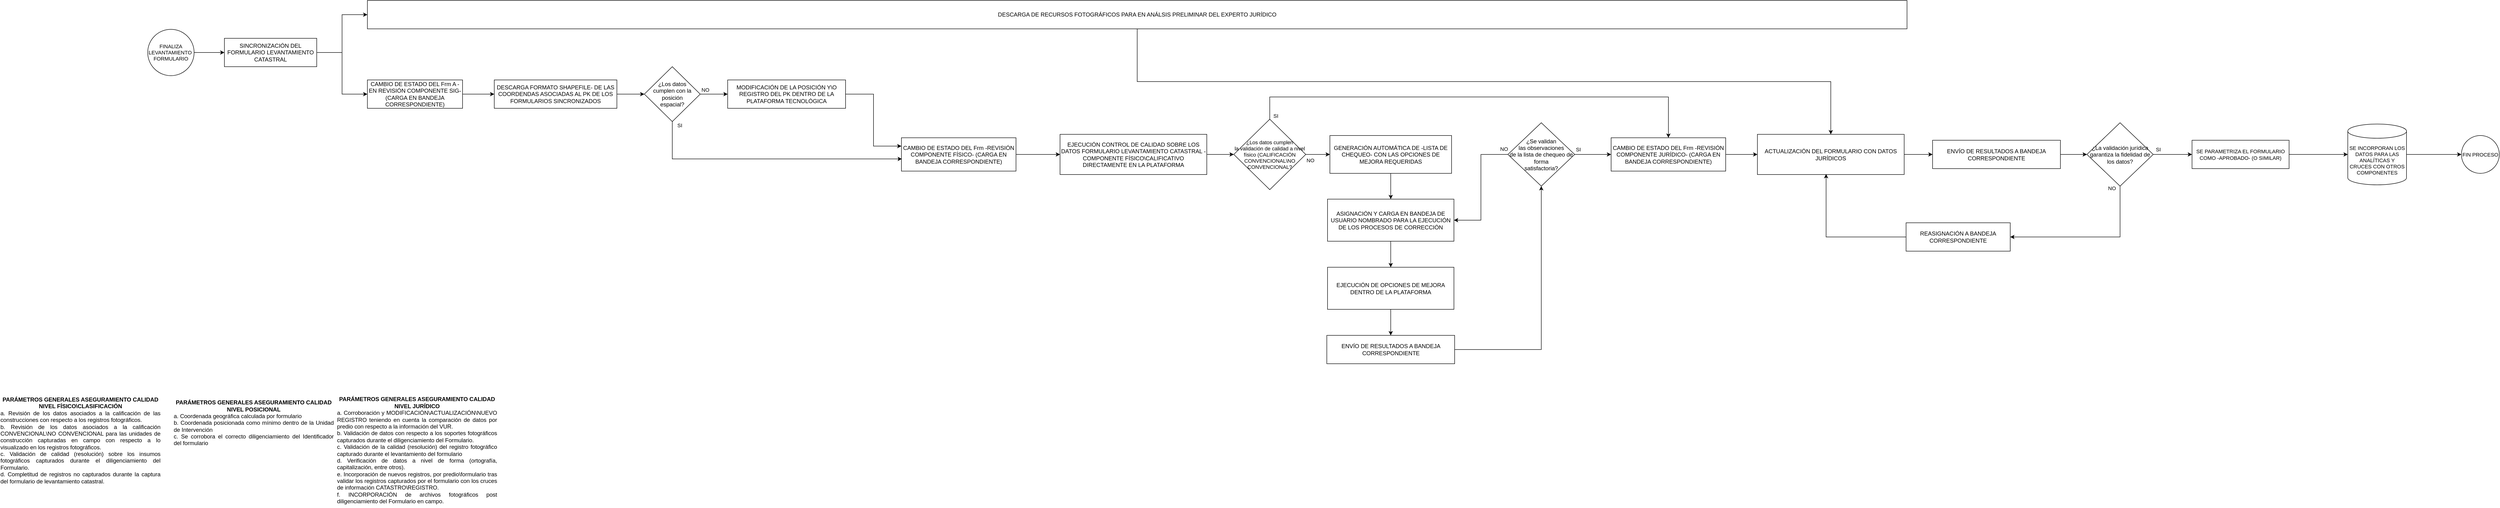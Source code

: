 <mxfile version="13.9.6" type="github">
  <diagram id="-2hV0M8G9xLFR0SR-_-U" name="Page-1">
    <mxGraphModel dx="2249" dy="762" grid="0" gridSize="10" guides="1" tooltips="1" connect="1" arrows="1" fold="1" page="1" pageScale="1" pageWidth="827" pageHeight="1169" background="#ffffff" math="0" shadow="0">
      <root>
        <mxCell id="0" />
        <mxCell id="1" parent="0" />
        <mxCell id="L6xL-HyGedE4mQC496hB-6" style="edgeStyle=orthogonalEdgeStyle;rounded=0;orthogonalLoop=1;jettySize=auto;html=1;entryX=0;entryY=0.5;entryDx=0;entryDy=0;" edge="1" parent="1" source="RrE3iOBBxHXa1KL4GIw2-1" target="RrE3iOBBxHXa1KL4GIw2-37">
          <mxGeometry relative="1" as="geometry" />
        </mxCell>
        <mxCell id="L6xL-HyGedE4mQC496hB-13" style="edgeStyle=orthogonalEdgeStyle;rounded=0;orthogonalLoop=1;jettySize=auto;html=1;entryX=0;entryY=0.5;entryDx=0;entryDy=0;" edge="1" parent="1" source="RrE3iOBBxHXa1KL4GIw2-1" target="L6xL-HyGedE4mQC496hB-12">
          <mxGeometry relative="1" as="geometry" />
        </mxCell>
        <mxCell id="RrE3iOBBxHXa1KL4GIw2-1" value="SINCRONIZACIÓN DEL FORMULARIO LEVANTAMIENTO CATASTRAL" style="rounded=0;whiteSpace=wrap;html=1;" parent="1" vertex="1">
          <mxGeometry x="-254" y="297" width="195" height="60" as="geometry" />
        </mxCell>
        <mxCell id="L6xL-HyGedE4mQC496hB-15" style="edgeStyle=orthogonalEdgeStyle;rounded=0;orthogonalLoop=1;jettySize=auto;html=1;entryX=0;entryY=0.5;entryDx=0;entryDy=0;" edge="1" parent="1" source="RrE3iOBBxHXa1KL4GIw2-3" target="RrE3iOBBxHXa1KL4GIw2-5">
          <mxGeometry relative="1" as="geometry" />
        </mxCell>
        <mxCell id="RrE3iOBBxHXa1KL4GIw2-3" value="EJECUCIÓN CONTROL DE CALIDAD SOBRE LOS DATOS FORMULARIO LEVANTAMIENTO CATASTRAL - COMPONENTE FÍSICO\CALIFICATIVO DIRECTAMENTE EN LA PLATAFORMA" style="rounded=0;whiteSpace=wrap;html=1;" parent="1" vertex="1">
          <mxGeometry x="1511" y="500" width="310" height="85" as="geometry" />
        </mxCell>
        <mxCell id="L6xL-HyGedE4mQC496hB-16" style="edgeStyle=orthogonalEdgeStyle;rounded=0;orthogonalLoop=1;jettySize=auto;html=1;" edge="1" parent="1" source="RrE3iOBBxHXa1KL4GIw2-5" target="L6xL-HyGedE4mQC496hB-3">
          <mxGeometry relative="1" as="geometry" />
        </mxCell>
        <mxCell id="L6xL-HyGedE4mQC496hB-43" style="edgeStyle=orthogonalEdgeStyle;rounded=0;orthogonalLoop=1;jettySize=auto;html=1;entryX=0.5;entryY=0;entryDx=0;entryDy=0;" edge="1" parent="1" source="RrE3iOBBxHXa1KL4GIw2-5" target="L6xL-HyGedE4mQC496hB-29">
          <mxGeometry relative="1" as="geometry">
            <Array as="points">
              <mxPoint x="1954" y="421" />
              <mxPoint x="2796" y="421" />
            </Array>
          </mxGeometry>
        </mxCell>
        <mxCell id="RrE3iOBBxHXa1KL4GIw2-5" value="¿Los datos cumplen &lt;br style=&quot;font-size: 11px;&quot;&gt;la validación de calidad a nivel físico (CALIFICACIÓN&lt;br style=&quot;font-size: 11px;&quot;&gt;CONVENCIONAL\NO&lt;br style=&quot;font-size: 11px;&quot;&gt;CONVENCIONAL?" style="rhombus;whiteSpace=wrap;html=1;fontSize=11;" parent="1" vertex="1">
          <mxGeometry x="1878" y="468" width="152" height="149" as="geometry" />
        </mxCell>
        <mxCell id="RrE3iOBBxHXa1KL4GIw2-8" value="&lt;b&gt;PARÁMETROS GENERALES ASEGURAMIENTO CALIDAD NIVEL JURÍDICO&lt;/b&gt;&lt;br&gt;&lt;div style=&quot;text-align: justify&quot;&gt;&lt;span&gt;a. Corroboración y MODIFICACIÓN\ACTUALIZACIÓN\NUEVO REGISTRO teniendo en cuenta la comparación de datos por predio con respecto a la información del VUR.&lt;/span&gt;&lt;/div&gt;&lt;div style=&quot;text-align: justify&quot;&gt;&lt;span&gt;b. Validación de datos con respecto a los soportes fotográficos capturados durante el diligenciamiento del Formulario.&lt;/span&gt;&lt;/div&gt;&lt;div style=&quot;text-align: justify&quot;&gt;&lt;span&gt;c. Validación de la calidad (resolución) del registro fotográfico capturado durante el levantamiento del formulario&lt;/span&gt;&lt;/div&gt;&lt;div style=&quot;text-align: justify&quot;&gt;&lt;span&gt;d. Verificación de datos a nivel de forma (ortografía, capitalización, entre otros).&lt;/span&gt;&lt;/div&gt;&lt;div style=&quot;text-align: justify&quot;&gt;&lt;span&gt;e. Incorporación de nuevos registros, por predio\formulario tras validar los registros capturados por el formulario con los cruces de información CATASTRO\REGISTRO.&lt;/span&gt;&lt;/div&gt;&lt;div style=&quot;text-align: justify&quot;&gt;&lt;span&gt;f. INCORPORACIÓN de archivos fotográficos post diligenciamiento del Formulario en campo.&lt;/span&gt;&lt;/div&gt;" style="text;html=1;strokeColor=none;fillColor=none;align=center;verticalAlign=middle;whiteSpace=wrap;rounded=0;" parent="1" vertex="1">
          <mxGeometry x="-17" y="1047" width="340" height="242" as="geometry" />
        </mxCell>
        <mxCell id="RrE3iOBBxHXa1KL4GIw2-9" value="&lt;b&gt;PARÁMETROS GENERALES ASEGURAMIENTO CALIDAD NIVEL FÍSICO\CLASIFICACIÓN&lt;/b&gt;&lt;br&gt;&lt;div style=&quot;text-align: justify&quot;&gt;&lt;span&gt;a. Revisión de los datos asociados a la calificación de las construcciones con respecto a los registros fotográficos.&lt;br&gt;&lt;/span&gt;&lt;/div&gt;&lt;div style=&quot;text-align: justify&quot;&gt;&lt;span&gt;b. Revisión de los datos asociados a la calificación CONVENCIONAL\NO CONVENCIONAL para las unidades de construcción capturadas en campo con respecto a lo visualizado en los registros fotográficos.&lt;/span&gt;&lt;/div&gt;&lt;div style=&quot;text-align: justify&quot;&gt;&lt;span&gt;c. Validación de calidad (resolución) sobre los insumos fotográficos capturados durante el diligenciamiento del Formulario.&lt;/span&gt;&lt;/div&gt;&lt;div style=&quot;text-align: justify&quot;&gt;&lt;span&gt;d. Completitud de registros no capturados durante la captura del formulario de levantamiento catastral.&lt;/span&gt;&lt;/div&gt;" style="text;html=1;strokeColor=none;fillColor=none;align=center;verticalAlign=middle;whiteSpace=wrap;rounded=0;" parent="1" vertex="1">
          <mxGeometry x="-728" y="1047" width="340" height="199" as="geometry" />
        </mxCell>
        <mxCell id="L6xL-HyGedE4mQC496hB-9" style="edgeStyle=orthogonalEdgeStyle;rounded=0;orthogonalLoop=1;jettySize=auto;html=1;" edge="1" parent="1" source="RrE3iOBBxHXa1KL4GIw2-10" target="L6xL-HyGedE4mQC496hB-5">
          <mxGeometry relative="1" as="geometry" />
        </mxCell>
        <mxCell id="L6xL-HyGedE4mQC496hB-22" style="edgeStyle=orthogonalEdgeStyle;rounded=0;orthogonalLoop=1;jettySize=auto;html=1;entryX=0.004;entryY=0.635;entryDx=0;entryDy=0;entryPerimeter=0;" edge="1" parent="1" source="RrE3iOBBxHXa1KL4GIw2-10" target="L6xL-HyGedE4mQC496hB-20">
          <mxGeometry relative="1" as="geometry">
            <Array as="points">
              <mxPoint x="692" y="552" />
            </Array>
          </mxGeometry>
        </mxCell>
        <mxCell id="RrE3iOBBxHXa1KL4GIw2-10" value="¿Los datos &lt;br&gt;cumplen con la posición &lt;br&gt;espacial?" style="rhombus;whiteSpace=wrap;html=1;" parent="1" vertex="1">
          <mxGeometry x="633" y="357" width="118" height="116" as="geometry" />
        </mxCell>
        <mxCell id="RrE3iOBBxHXa1KL4GIw2-11" value="&lt;b&gt;PARÁMETROS GENERALES ASEGURAMIENTO CALIDAD NIVEL POSICIONAL&lt;/b&gt;&lt;br&gt;&lt;div style=&quot;text-align: justify&quot;&gt;&lt;span&gt;a. Coordenada geográfica calculada por formulario&lt;/span&gt;&lt;/div&gt;&lt;div style=&quot;text-align: justify&quot;&gt;&lt;span&gt;b. Coordenada posicionada como mínimo dentro de la Unidad de Intervención&lt;/span&gt;&lt;/div&gt;&lt;div style=&quot;text-align: justify&quot;&gt;c. Se corrobora el correcto diligenciamiento del Identificador del formulario&lt;/div&gt;" style="text;html=1;strokeColor=none;fillColor=none;align=center;verticalAlign=middle;whiteSpace=wrap;rounded=0;" parent="1" vertex="1">
          <mxGeometry x="-362.5" y="1067" width="340" height="86" as="geometry" />
        </mxCell>
        <mxCell id="L6xL-HyGedE4mQC496hB-39" style="edgeStyle=orthogonalEdgeStyle;rounded=0;orthogonalLoop=1;jettySize=auto;html=1;entryX=1;entryY=0.5;entryDx=0;entryDy=0;" edge="1" parent="1" source="RrE3iOBBxHXa1KL4GIw2-17" target="L6xL-HyGedE4mQC496hB-38">
          <mxGeometry relative="1" as="geometry">
            <Array as="points">
              <mxPoint x="3750" y="717" />
            </Array>
          </mxGeometry>
        </mxCell>
        <mxCell id="L6xL-HyGedE4mQC496hB-41" style="edgeStyle=orthogonalEdgeStyle;rounded=0;orthogonalLoop=1;jettySize=auto;html=1;entryX=0;entryY=0.5;entryDx=0;entryDy=0;" edge="1" parent="1" source="RrE3iOBBxHXa1KL4GIw2-17" target="RrE3iOBBxHXa1KL4GIw2-40">
          <mxGeometry relative="1" as="geometry" />
        </mxCell>
        <mxCell id="RrE3iOBBxHXa1KL4GIw2-17" value="¿La validación jurídica&lt;br&gt;garantiza la fidelidad de &lt;br&gt;los datos?" style="rhombus;whiteSpace=wrap;html=1;" parent="1" vertex="1">
          <mxGeometry x="3680" y="475.5" width="140" height="134" as="geometry" />
        </mxCell>
        <mxCell id="RrE3iOBBxHXa1KL4GIw2-26" value="NO" style="text;html=1;strokeColor=none;fillColor=none;align=center;verticalAlign=middle;whiteSpace=wrap;rounded=0;fontSize=11;" parent="1" vertex="1">
          <mxGeometry x="3713" y="604" width="40" height="20" as="geometry" />
        </mxCell>
        <mxCell id="L6xL-HyGedE4mQC496hB-33" style="edgeStyle=orthogonalEdgeStyle;rounded=0;orthogonalLoop=1;jettySize=auto;html=1;" edge="1" parent="1" source="RrE3iOBBxHXa1KL4GIw2-37" target="L6xL-HyGedE4mQC496hB-31">
          <mxGeometry relative="1" as="geometry" />
        </mxCell>
        <mxCell id="RrE3iOBBxHXa1KL4GIw2-37" value="DESCARGA DE RECURSOS FOTOGRÁFICOS PARA EN ANÁLSIS PRELIMINAR DEL EXPERTO JURÍDICO" style="rounded=0;whiteSpace=wrap;html=1;" parent="1" vertex="1">
          <mxGeometry x="48" y="217" width="3252" height="60" as="geometry" />
        </mxCell>
        <mxCell id="RrE3iOBBxHXa1KL4GIw2-57" style="edgeStyle=orthogonalEdgeStyle;rounded=0;orthogonalLoop=1;jettySize=auto;html=1;entryX=0;entryY=0.5;entryDx=0;entryDy=0;entryPerimeter=0;fontSize=11;" parent="1" source="RrE3iOBBxHXa1KL4GIw2-40" target="RrE3iOBBxHXa1KL4GIw2-56" edge="1">
          <mxGeometry relative="1" as="geometry" />
        </mxCell>
        <mxCell id="RrE3iOBBxHXa1KL4GIw2-40" value="SE PARAMETRIZA EL FORMULARIO COMO -APROBADO- (O SIMILAR)" style="rounded=0;whiteSpace=wrap;html=1;fontSize=11;" parent="1" vertex="1">
          <mxGeometry x="3902" y="512.5" width="205" height="60" as="geometry" />
        </mxCell>
        <mxCell id="RrE3iOBBxHXa1KL4GIw2-50" value="SI" style="text;html=1;strokeColor=none;fillColor=none;align=center;verticalAlign=middle;whiteSpace=wrap;rounded=0;fontSize=11;" parent="1" vertex="1">
          <mxGeometry x="688" y="471" width="40" height="20" as="geometry" />
        </mxCell>
        <mxCell id="RrE3iOBBxHXa1KL4GIw2-54" style="edgeStyle=orthogonalEdgeStyle;rounded=0;orthogonalLoop=1;jettySize=auto;html=1;entryX=0;entryY=0.5;entryDx=0;entryDy=0;fontSize=11;" parent="1" source="RrE3iOBBxHXa1KL4GIw2-53" target="RrE3iOBBxHXa1KL4GIw2-1" edge="1">
          <mxGeometry relative="1" as="geometry" />
        </mxCell>
        <mxCell id="RrE3iOBBxHXa1KL4GIw2-53" value="FINALIZA LEVANTAMIENTO&amp;nbsp;&lt;br&gt;FORMULARIO" style="ellipse;whiteSpace=wrap;html=1;aspect=fixed;fontSize=11;" parent="1" vertex="1">
          <mxGeometry x="-416" y="278" width="98" height="98" as="geometry" />
        </mxCell>
        <mxCell id="RrE3iOBBxHXa1KL4GIw2-59" style="edgeStyle=orthogonalEdgeStyle;rounded=0;orthogonalLoop=1;jettySize=auto;html=1;fontSize=11;" parent="1" source="RrE3iOBBxHXa1KL4GIw2-56" target="RrE3iOBBxHXa1KL4GIw2-58" edge="1">
          <mxGeometry relative="1" as="geometry" />
        </mxCell>
        <mxCell id="RrE3iOBBxHXa1KL4GIw2-56" value="SE INCORPORAN LOS DATOS PARA LAS ANALÍTICAS Y CRUCES CON OTROS COMPONENTES" style="shape=cylinder3;whiteSpace=wrap;html=1;boundedLbl=1;backgroundOutline=1;size=15;fontSize=11;" parent="1" vertex="1">
          <mxGeometry x="4231" y="478.25" width="124" height="128.5" as="geometry" />
        </mxCell>
        <mxCell id="RrE3iOBBxHXa1KL4GIw2-58" value="FIN PROCESO" style="ellipse;whiteSpace=wrap;html=1;aspect=fixed;fontSize=11;" parent="1" vertex="1">
          <mxGeometry x="4471" y="502.5" width="80" height="80" as="geometry" />
        </mxCell>
        <mxCell id="L6xL-HyGedE4mQC496hB-8" style="edgeStyle=orthogonalEdgeStyle;rounded=0;orthogonalLoop=1;jettySize=auto;html=1;entryX=0;entryY=0.5;entryDx=0;entryDy=0;" edge="1" parent="1" source="L6xL-HyGedE4mQC496hB-1" target="RrE3iOBBxHXa1KL4GIw2-10">
          <mxGeometry relative="1" as="geometry" />
        </mxCell>
        <mxCell id="L6xL-HyGedE4mQC496hB-1" value="DESCARGA FORMATO SHAPEFILE- DE LAS COORDENDAS ASOCIADAS AL PK DE LOS FORMULARIOS SINCRONIZADOS" style="rounded=0;whiteSpace=wrap;html=1;" vertex="1" parent="1">
          <mxGeometry x="316" y="385" width="259" height="60" as="geometry" />
        </mxCell>
        <mxCell id="L6xL-HyGedE4mQC496hB-17" style="edgeStyle=orthogonalEdgeStyle;rounded=0;orthogonalLoop=1;jettySize=auto;html=1;" edge="1" parent="1" source="L6xL-HyGedE4mQC496hB-3" target="L6xL-HyGedE4mQC496hB-4">
          <mxGeometry relative="1" as="geometry" />
        </mxCell>
        <mxCell id="L6xL-HyGedE4mQC496hB-3" value="GENERACIÓN AUTOMÁTICA DE -LISTA DE CHEQUEO- CON LAS OPCIONES DE MEJORA REQUERIDAS" style="rounded=0;whiteSpace=wrap;html=1;" vertex="1" parent="1">
          <mxGeometry x="2081" y="502.5" width="257" height="80" as="geometry" />
        </mxCell>
        <mxCell id="L6xL-HyGedE4mQC496hB-19" style="edgeStyle=orthogonalEdgeStyle;rounded=0;orthogonalLoop=1;jettySize=auto;html=1;" edge="1" parent="1" source="L6xL-HyGedE4mQC496hB-4" target="L6xL-HyGedE4mQC496hB-18">
          <mxGeometry relative="1" as="geometry" />
        </mxCell>
        <mxCell id="L6xL-HyGedE4mQC496hB-4" value="ASIGNACIÓN Y CARGA EN BANDEJA DE USUARIO NOMBRADO PARA LA EJECUCIÓN DE LOS PROCESOS DE CORRECCIÓN" style="rounded=0;whiteSpace=wrap;html=1;" vertex="1" parent="1">
          <mxGeometry x="2076" y="637" width="267" height="89" as="geometry" />
        </mxCell>
        <mxCell id="L6xL-HyGedE4mQC496hB-21" style="edgeStyle=orthogonalEdgeStyle;rounded=0;orthogonalLoop=1;jettySize=auto;html=1;entryX=0;entryY=0.25;entryDx=0;entryDy=0;" edge="1" parent="1" source="L6xL-HyGedE4mQC496hB-5" target="L6xL-HyGedE4mQC496hB-20">
          <mxGeometry relative="1" as="geometry" />
        </mxCell>
        <mxCell id="L6xL-HyGedE4mQC496hB-5" value="MODIFICACIÓN DE LA POSICIÓN Y\O REGISTRO DEL PK DENTRO DE LA PLATAFORMA TECNOLÓGICA" style="rounded=0;whiteSpace=wrap;html=1;" vertex="1" parent="1">
          <mxGeometry x="809" y="385" width="249" height="60" as="geometry" />
        </mxCell>
        <mxCell id="L6xL-HyGedE4mQC496hB-14" style="edgeStyle=orthogonalEdgeStyle;rounded=0;orthogonalLoop=1;jettySize=auto;html=1;entryX=0;entryY=0.5;entryDx=0;entryDy=0;" edge="1" parent="1" source="L6xL-HyGedE4mQC496hB-12" target="L6xL-HyGedE4mQC496hB-1">
          <mxGeometry relative="1" as="geometry" />
        </mxCell>
        <mxCell id="L6xL-HyGedE4mQC496hB-12" value="CAMBIO DE ESTADO DEL Frm A -EN REVISIÓN COMPONENTE SIG- (CARGA EN BANDEJA CORRESPONDIENTE)" style="rounded=0;whiteSpace=wrap;html=1;" vertex="1" parent="1">
          <mxGeometry x="48" y="385" width="201" height="60" as="geometry" />
        </mxCell>
        <mxCell id="L6xL-HyGedE4mQC496hB-25" style="edgeStyle=orthogonalEdgeStyle;rounded=0;orthogonalLoop=1;jettySize=auto;html=1;entryX=0.5;entryY=0;entryDx=0;entryDy=0;" edge="1" parent="1" source="L6xL-HyGedE4mQC496hB-18" target="L6xL-HyGedE4mQC496hB-24">
          <mxGeometry relative="1" as="geometry" />
        </mxCell>
        <mxCell id="L6xL-HyGedE4mQC496hB-18" value="EJECUCIÓN DE OPCIONES DE MEJORA DENTRO DE LA PLATAFORMA" style="rounded=0;whiteSpace=wrap;html=1;" vertex="1" parent="1">
          <mxGeometry x="2076" y="781" width="267" height="89" as="geometry" />
        </mxCell>
        <mxCell id="L6xL-HyGedE4mQC496hB-23" style="edgeStyle=orthogonalEdgeStyle;rounded=0;orthogonalLoop=1;jettySize=auto;html=1;entryX=0;entryY=0.5;entryDx=0;entryDy=0;" edge="1" parent="1" source="L6xL-HyGedE4mQC496hB-20" target="RrE3iOBBxHXa1KL4GIw2-3">
          <mxGeometry relative="1" as="geometry" />
        </mxCell>
        <mxCell id="L6xL-HyGedE4mQC496hB-20" value="CAMBIO DE ESTADO DEL Frm -REVISIÓN COMPONENTE FÍSICO- (CARGA EN BANDEJA CORRESPONDIENTE)" style="rounded=0;whiteSpace=wrap;html=1;" vertex="1" parent="1">
          <mxGeometry x="1176" y="507.25" width="242" height="70.5" as="geometry" />
        </mxCell>
        <mxCell id="L6xL-HyGedE4mQC496hB-27" style="edgeStyle=orthogonalEdgeStyle;rounded=0;orthogonalLoop=1;jettySize=auto;html=1;entryX=0.5;entryY=1;entryDx=0;entryDy=0;" edge="1" parent="1" source="L6xL-HyGedE4mQC496hB-24" target="L6xL-HyGedE4mQC496hB-26">
          <mxGeometry relative="1" as="geometry" />
        </mxCell>
        <mxCell id="L6xL-HyGedE4mQC496hB-24" value="ENVÍO DE RESULTADOS A BANDEJA CORRESPONDIENTE" style="rounded=0;whiteSpace=wrap;html=1;" vertex="1" parent="1">
          <mxGeometry x="2074.5" y="925" width="270" height="60" as="geometry" />
        </mxCell>
        <mxCell id="L6xL-HyGedE4mQC496hB-28" style="edgeStyle=orthogonalEdgeStyle;rounded=0;orthogonalLoop=1;jettySize=auto;html=1;entryX=1;entryY=0.5;entryDx=0;entryDy=0;" edge="1" parent="1" source="L6xL-HyGedE4mQC496hB-26" target="L6xL-HyGedE4mQC496hB-4">
          <mxGeometry relative="1" as="geometry" />
        </mxCell>
        <mxCell id="L6xL-HyGedE4mQC496hB-30" style="edgeStyle=orthogonalEdgeStyle;rounded=0;orthogonalLoop=1;jettySize=auto;html=1;entryX=0;entryY=0.5;entryDx=0;entryDy=0;" edge="1" parent="1" source="L6xL-HyGedE4mQC496hB-26" target="L6xL-HyGedE4mQC496hB-29">
          <mxGeometry relative="1" as="geometry" />
        </mxCell>
        <mxCell id="L6xL-HyGedE4mQC496hB-26" value="¿Se validan&lt;br&gt;las observaciones&lt;br&gt;de la lista de chequeo de&lt;br&gt;forma&lt;br&gt;satisfactoria?" style="rhombus;whiteSpace=wrap;html=1;" vertex="1" parent="1">
          <mxGeometry x="2457" y="475.5" width="141" height="134" as="geometry" />
        </mxCell>
        <mxCell id="L6xL-HyGedE4mQC496hB-32" style="edgeStyle=orthogonalEdgeStyle;rounded=0;orthogonalLoop=1;jettySize=auto;html=1;" edge="1" parent="1" source="L6xL-HyGedE4mQC496hB-29" target="L6xL-HyGedE4mQC496hB-31">
          <mxGeometry relative="1" as="geometry" />
        </mxCell>
        <mxCell id="L6xL-HyGedE4mQC496hB-29" value="CAMBIO DE ESTADO DEL Frm -REVISIÓN COMPONENTE JURÍDICO- (CARGA EN BANDEJA CORRESPONDIENTE)" style="rounded=0;whiteSpace=wrap;html=1;" vertex="1" parent="1">
          <mxGeometry x="2675" y="507.25" width="242" height="70.5" as="geometry" />
        </mxCell>
        <mxCell id="L6xL-HyGedE4mQC496hB-35" style="edgeStyle=orthogonalEdgeStyle;rounded=0;orthogonalLoop=1;jettySize=auto;html=1;entryX=0;entryY=0.5;entryDx=0;entryDy=0;" edge="1" parent="1" source="L6xL-HyGedE4mQC496hB-31" target="L6xL-HyGedE4mQC496hB-34">
          <mxGeometry relative="1" as="geometry" />
        </mxCell>
        <mxCell id="L6xL-HyGedE4mQC496hB-31" value="ACTUALIZACIÓN DEL FORMULARIO CON DATOS JURÍDICOS" style="rounded=0;whiteSpace=wrap;html=1;" vertex="1" parent="1">
          <mxGeometry x="2984" y="500" width="310" height="85" as="geometry" />
        </mxCell>
        <mxCell id="L6xL-HyGedE4mQC496hB-36" style="edgeStyle=orthogonalEdgeStyle;rounded=0;orthogonalLoop=1;jettySize=auto;html=1;entryX=0;entryY=0.5;entryDx=0;entryDy=0;" edge="1" parent="1" source="L6xL-HyGedE4mQC496hB-34" target="RrE3iOBBxHXa1KL4GIw2-17">
          <mxGeometry relative="1" as="geometry" />
        </mxCell>
        <mxCell id="L6xL-HyGedE4mQC496hB-34" value="ENVÍO DE RESULTADOS A BANDEJA CORRESPONDIENTE" style="rounded=0;whiteSpace=wrap;html=1;" vertex="1" parent="1">
          <mxGeometry x="3354" y="512.5" width="270" height="60" as="geometry" />
        </mxCell>
        <mxCell id="L6xL-HyGedE4mQC496hB-40" style="edgeStyle=orthogonalEdgeStyle;rounded=0;orthogonalLoop=1;jettySize=auto;html=1;entryX=0.468;entryY=0.988;entryDx=0;entryDy=0;entryPerimeter=0;" edge="1" parent="1" source="L6xL-HyGedE4mQC496hB-38" target="L6xL-HyGedE4mQC496hB-31">
          <mxGeometry relative="1" as="geometry" />
        </mxCell>
        <mxCell id="L6xL-HyGedE4mQC496hB-38" value="REASIGNACIÓN A BANDEJA CORRESPONDIENTE" style="rounded=0;whiteSpace=wrap;html=1;" vertex="1" parent="1">
          <mxGeometry x="3298" y="687" width="220" height="60" as="geometry" />
        </mxCell>
        <mxCell id="L6xL-HyGedE4mQC496hB-42" value="SI" style="text;html=1;strokeColor=none;fillColor=none;align=center;verticalAlign=middle;whiteSpace=wrap;rounded=0;fontSize=11;" vertex="1" parent="1">
          <mxGeometry x="1947" y="451" width="40" height="20" as="geometry" />
        </mxCell>
        <mxCell id="L6xL-HyGedE4mQC496hB-44" value="SI" style="text;html=1;strokeColor=none;fillColor=none;align=center;verticalAlign=middle;whiteSpace=wrap;rounded=0;fontSize=11;" vertex="1" parent="1">
          <mxGeometry x="2586" y="522" width="40" height="20" as="geometry" />
        </mxCell>
        <mxCell id="L6xL-HyGedE4mQC496hB-45" value="SI" style="text;html=1;strokeColor=none;fillColor=none;align=center;verticalAlign=middle;whiteSpace=wrap;rounded=0;fontSize=11;" vertex="1" parent="1">
          <mxGeometry x="3811" y="522" width="40" height="20" as="geometry" />
        </mxCell>
        <mxCell id="L6xL-HyGedE4mQC496hB-46" value="NO" style="text;html=1;strokeColor=none;fillColor=none;align=center;verticalAlign=middle;whiteSpace=wrap;rounded=0;fontSize=11;" vertex="1" parent="1">
          <mxGeometry x="2429" y="521" width="40" height="20" as="geometry" />
        </mxCell>
        <mxCell id="L6xL-HyGedE4mQC496hB-47" value="NO" style="text;html=1;strokeColor=none;fillColor=none;align=center;verticalAlign=middle;whiteSpace=wrap;rounded=0;fontSize=11;" vertex="1" parent="1">
          <mxGeometry x="2020" y="545" width="40" height="20" as="geometry" />
        </mxCell>
        <mxCell id="L6xL-HyGedE4mQC496hB-48" value="NO" style="text;html=1;strokeColor=none;fillColor=none;align=center;verticalAlign=middle;whiteSpace=wrap;rounded=0;fontSize=11;" vertex="1" parent="1">
          <mxGeometry x="742" y="396" width="40" height="20" as="geometry" />
        </mxCell>
      </root>
    </mxGraphModel>
  </diagram>
</mxfile>
